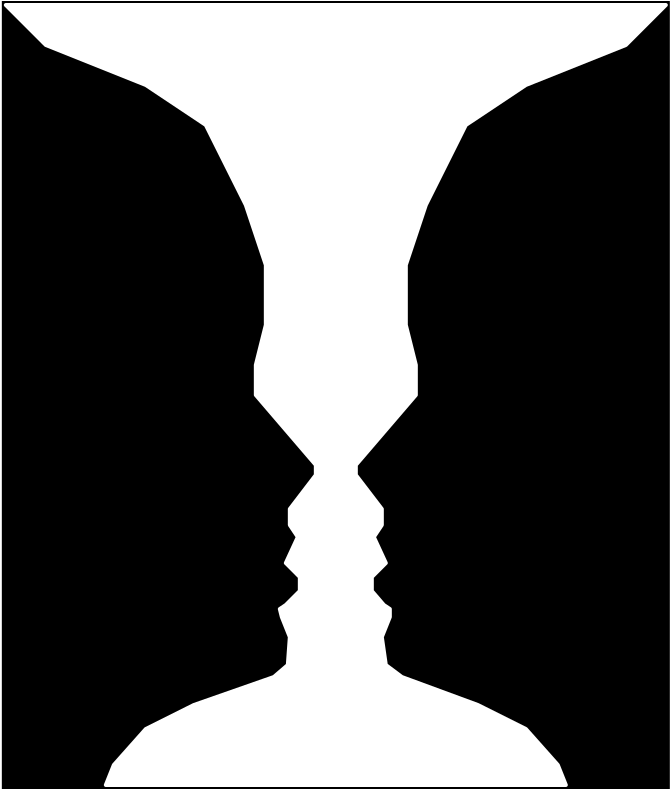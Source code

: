 <?xml version="1.0" encoding="UTF-8"?>
<dia:diagram xmlns:dia="http://www.lysator.liu.se/~alla/dia/">
  <dia:layer name="Nova camada 2" visible="true" connectable="true" active="true">
    <dia:object type="Standard - Box" version="0" id="O0">
      <dia:attribute name="obj_pos">
        <dia:point val="19,4"/>
      </dia:attribute>
      <dia:attribute name="obj_bb">
        <dia:rectangle val="18.8,3.8;52.2,43.2"/>
      </dia:attribute>
      <dia:attribute name="elem_corner">
        <dia:point val="19,4"/>
      </dia:attribute>
      <dia:attribute name="elem_width">
        <dia:real val="33"/>
      </dia:attribute>
      <dia:attribute name="elem_height">
        <dia:real val="39"/>
      </dia:attribute>
      <dia:attribute name="border_width">
        <dia:real val="0.4"/>
      </dia:attribute>
      <dia:attribute name="inner_color">
        <dia:color val="#000000ff"/>
      </dia:attribute>
      <dia:attribute name="show_background">
        <dia:boolean val="true"/>
      </dia:attribute>
    </dia:object>
  </dia:layer>
  <dia:layer name="Nova camada 1" visible="true" connectable="true">
    <dia:object type="Standard - Polygon" version="0" id="O1">
      <dia:attribute name="obj_pos">
        <dia:point val="19,4"/>
      </dia:attribute>
      <dia:attribute name="obj_bb">
        <dia:rectangle val="18.759,3.9;52.241,43.1"/>
      </dia:attribute>
      <dia:attribute name="poly_points">
        <dia:point val="19,4"/>
        <dia:point val="52,4"/>
        <dia:point val="50,6"/>
        <dia:point val="45,8"/>
        <dia:point val="42,10"/>
        <dia:point val="40,14"/>
        <dia:point val="39,17"/>
        <dia:point val="39,20"/>
        <dia:point val="39.5,22"/>
        <dia:point val="39.5,23.5"/>
        <dia:point val="36.5,27"/>
        <dia:point val="36.5,27.5"/>
        <dia:point val="37.8,29.2"/>
        <dia:point val="37.8,30"/>
        <dia:point val="37.4,30.6"/>
        <dia:point val="38,31.9"/>
        <dia:point val="37.3,32.6"/>
        <dia:point val="37.3,33.3"/>
        <dia:point val="37.9,34"/>
        <dia:point val="38.2,34.2"/>
        <dia:point val="38.2,34.6"/>
        <dia:point val="37.8,35.6"/>
        <dia:point val="38,37"/>
        <dia:point val="38.8,37.6"/>
        <dia:point val="42.6,39"/>
        <dia:point val="45,40.2"/>
        <dia:point val="46.6,42"/>
        <dia:point val="47,43"/>
        <dia:point val="24,43"/>
        <dia:point val="24.4,42"/>
        <dia:point val="26,40.2"/>
        <dia:point val="28.4,39"/>
        <dia:point val="32.4,37.6"/>
        <dia:point val="33.1,37"/>
        <dia:point val="33.2,35.6"/>
        <dia:point val="32.8,34.6"/>
        <dia:point val="32.7,34.2"/>
        <dia:point val="33,34"/>
        <dia:point val="33.7,33.3"/>
        <dia:point val="33.7,32.6"/>
        <dia:point val="33,31.9"/>
        <dia:point val="33.6,30.6"/>
        <dia:point val="33.2,30"/>
        <dia:point val="33.2,29.2"/>
        <dia:point val="34.5,27.5"/>
        <dia:point val="34.5,27"/>
        <dia:point val="31.5,23.5"/>
        <dia:point val="31.5,22"/>
        <dia:point val="32,20"/>
        <dia:point val="32,17"/>
        <dia:point val="31,14"/>
        <dia:point val="29,10"/>
        <dia:point val="26,8"/>
        <dia:point val="21,6"/>
      </dia:attribute>
      <dia:attribute name="line_color">
        <dia:color val="#ffffffff"/>
      </dia:attribute>
      <dia:attribute name="line_width">
        <dia:real val="0.2"/>
      </dia:attribute>
      <dia:attribute name="show_background">
        <dia:boolean val="true"/>
      </dia:attribute>
      <dia:attribute name="line_join">
        <dia:enum val="1"/>
      </dia:attribute>
    </dia:object>
  </dia:layer>
</dia:diagram>
